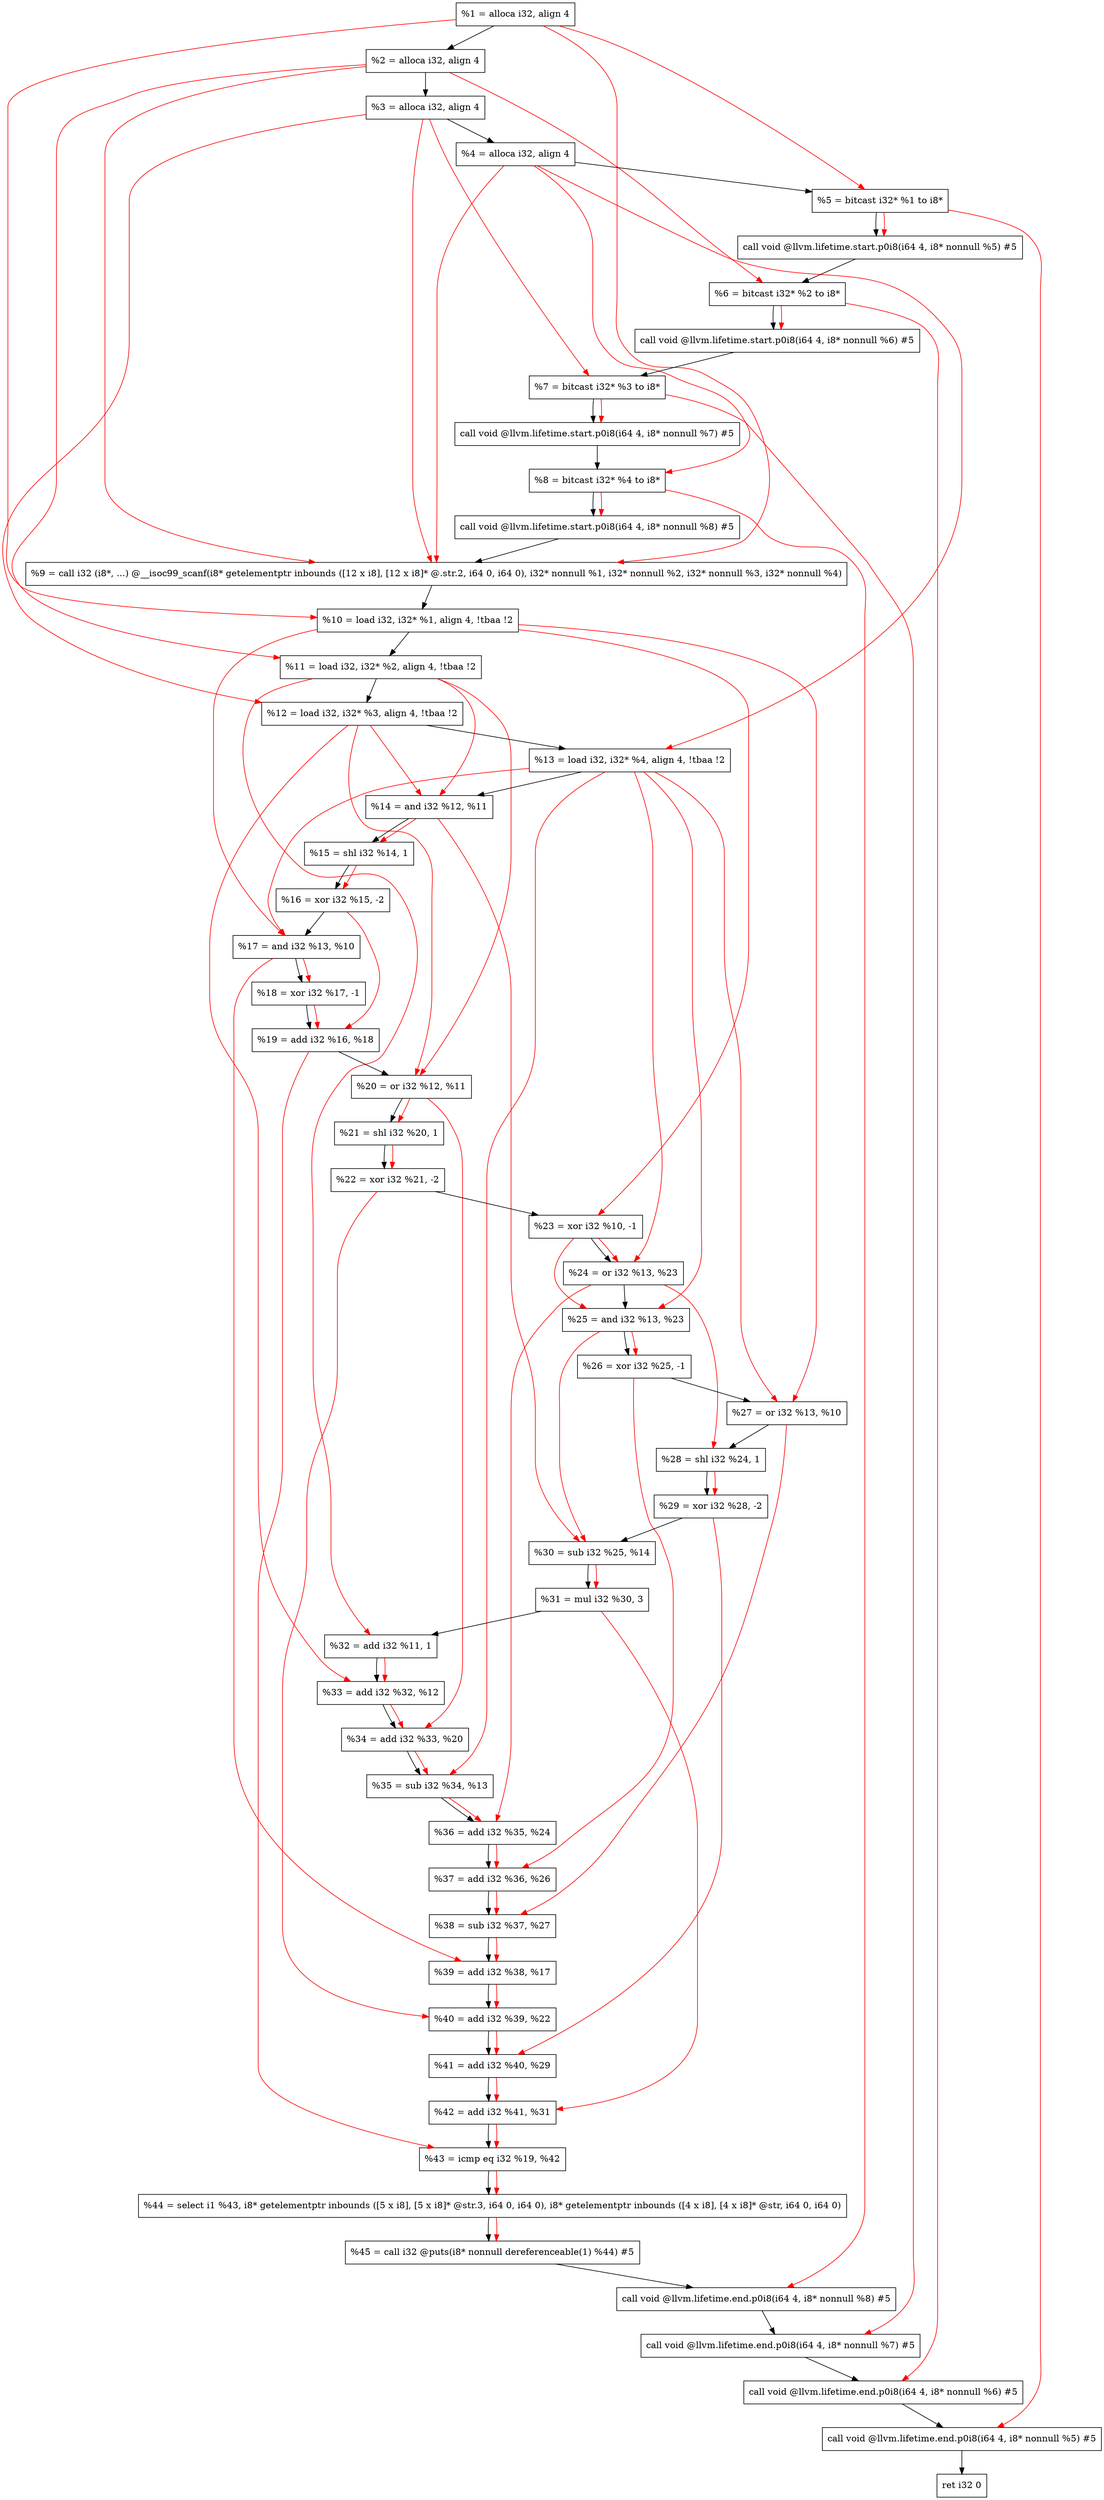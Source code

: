 digraph "DFG for'main' function" {
	Node0x205e548[shape=record, label="  %1 = alloca i32, align 4"];
	Node0x205e5c8[shape=record, label="  %2 = alloca i32, align 4"];
	Node0x205e658[shape=record, label="  %3 = alloca i32, align 4"];
	Node0x205e6b8[shape=record, label="  %4 = alloca i32, align 4"];
	Node0x205e768[shape=record, label="  %5 = bitcast i32* %1 to i8*"];
	Node0x205eb98[shape=record, label="  call void @llvm.lifetime.start.p0i8(i64 4, i8* nonnull %5) #5"];
	Node0x205ec78[shape=record, label="  %6 = bitcast i32* %2 to i8*"];
	Node0x205ed78[shape=record, label="  call void @llvm.lifetime.start.p0i8(i64 4, i8* nonnull %6) #5"];
	Node0x205ee38[shape=record, label="  %7 = bitcast i32* %3 to i8*"];
	Node0x205eee8[shape=record, label="  call void @llvm.lifetime.start.p0i8(i64 4, i8* nonnull %7) #5"];
	Node0x205efa8[shape=record, label="  %8 = bitcast i32* %4 to i8*"];
	Node0x205f058[shape=record, label="  call void @llvm.lifetime.start.p0i8(i64 4, i8* nonnull %8) #5"];
	Node0x2059960[shape=record, label="  %9 = call i32 (i8*, ...) @__isoc99_scanf(i8* getelementptr inbounds ([12 x i8], [12 x i8]* @.str.2, i64 0, i64 0), i32* nonnull %1, i32* nonnull %2, i32* nonnull %3, i32* nonnull %4)"];
	Node0x205f258[shape=record, label="  %10 = load i32, i32* %1, align 4, !tbaa !2"];
	Node0x20601c8[shape=record, label="  %11 = load i32, i32* %2, align 4, !tbaa !2"];
	Node0x2060838[shape=record, label="  %12 = load i32, i32* %3, align 4, !tbaa !2"];
	Node0x2060898[shape=record, label="  %13 = load i32, i32* %4, align 4, !tbaa !2"];
	Node0x2060910[shape=record, label="  %14 = and i32 %12, %11"];
	Node0x2060980[shape=record, label="  %15 = shl i32 %14, 1"];
	Node0x20609f0[shape=record, label="  %16 = xor i32 %15, -2"];
	Node0x2060a60[shape=record, label="  %17 = and i32 %13, %10"];
	Node0x2060ad0[shape=record, label="  %18 = xor i32 %17, -1"];
	Node0x2060b40[shape=record, label="  %19 = add i32 %16, %18"];
	Node0x2060bb0[shape=record, label="  %20 = or i32 %12, %11"];
	Node0x2060c20[shape=record, label="  %21 = shl i32 %20, 1"];
	Node0x2060c90[shape=record, label="  %22 = xor i32 %21, -2"];
	Node0x2060d00[shape=record, label="  %23 = xor i32 %10, -1"];
	Node0x2060d70[shape=record, label="  %24 = or i32 %13, %23"];
	Node0x2060de0[shape=record, label="  %25 = and i32 %13, %23"];
	Node0x2060e50[shape=record, label="  %26 = xor i32 %25, -1"];
	Node0x2060ec0[shape=record, label="  %27 = or i32 %13, %10"];
	Node0x2060f30[shape=record, label="  %28 = shl i32 %24, 1"];
	Node0x2060fa0[shape=record, label="  %29 = xor i32 %28, -2"];
	Node0x2061010[shape=record, label="  %30 = sub i32 %25, %14"];
	Node0x2061080[shape=record, label="  %31 = mul i32 %30, 3"];
	Node0x20610f0[shape=record, label="  %32 = add i32 %11, 1"];
	Node0x2061160[shape=record, label="  %33 = add i32 %32, %12"];
	Node0x20611d0[shape=record, label="  %34 = add i32 %33, %20"];
	Node0x2061240[shape=record, label="  %35 = sub i32 %34, %13"];
	Node0x20612b0[shape=record, label="  %36 = add i32 %35, %24"];
	Node0x2061320[shape=record, label="  %37 = add i32 %36, %26"];
	Node0x2061390[shape=record, label="  %38 = sub i32 %37, %27"];
	Node0x2061400[shape=record, label="  %39 = add i32 %38, %17"];
	Node0x2061470[shape=record, label="  %40 = add i32 %39, %22"];
	Node0x20614e0[shape=record, label="  %41 = add i32 %40, %29"];
	Node0x2061550[shape=record, label="  %42 = add i32 %41, %31"];
	Node0x20615c0[shape=record, label="  %43 = icmp eq i32 %19, %42"];
	Node0x1ffe8b8[shape=record, label="  %44 = select i1 %43, i8* getelementptr inbounds ([5 x i8], [5 x i8]* @str.3, i64 0, i64 0), i8* getelementptr inbounds ([4 x i8], [4 x i8]* @str, i64 0, i64 0)"];
	Node0x2061650[shape=record, label="  %45 = call i32 @puts(i8* nonnull dereferenceable(1) %44) #5"];
	Node0x20618f8[shape=record, label="  call void @llvm.lifetime.end.p0i8(i64 4, i8* nonnull %8) #5"];
	Node0x2061a58[shape=record, label="  call void @llvm.lifetime.end.p0i8(i64 4, i8* nonnull %7) #5"];
	Node0x2061b68[shape=record, label="  call void @llvm.lifetime.end.p0i8(i64 4, i8* nonnull %6) #5"];
	Node0x2061c78[shape=record, label="  call void @llvm.lifetime.end.p0i8(i64 4, i8* nonnull %5) #5"];
	Node0x2061d38[shape=record, label="  ret i32 0"];
	Node0x205e548 -> Node0x205e5c8;
	Node0x205e5c8 -> Node0x205e658;
	Node0x205e658 -> Node0x205e6b8;
	Node0x205e6b8 -> Node0x205e768;
	Node0x205e768 -> Node0x205eb98;
	Node0x205eb98 -> Node0x205ec78;
	Node0x205ec78 -> Node0x205ed78;
	Node0x205ed78 -> Node0x205ee38;
	Node0x205ee38 -> Node0x205eee8;
	Node0x205eee8 -> Node0x205efa8;
	Node0x205efa8 -> Node0x205f058;
	Node0x205f058 -> Node0x2059960;
	Node0x2059960 -> Node0x205f258;
	Node0x205f258 -> Node0x20601c8;
	Node0x20601c8 -> Node0x2060838;
	Node0x2060838 -> Node0x2060898;
	Node0x2060898 -> Node0x2060910;
	Node0x2060910 -> Node0x2060980;
	Node0x2060980 -> Node0x20609f0;
	Node0x20609f0 -> Node0x2060a60;
	Node0x2060a60 -> Node0x2060ad0;
	Node0x2060ad0 -> Node0x2060b40;
	Node0x2060b40 -> Node0x2060bb0;
	Node0x2060bb0 -> Node0x2060c20;
	Node0x2060c20 -> Node0x2060c90;
	Node0x2060c90 -> Node0x2060d00;
	Node0x2060d00 -> Node0x2060d70;
	Node0x2060d70 -> Node0x2060de0;
	Node0x2060de0 -> Node0x2060e50;
	Node0x2060e50 -> Node0x2060ec0;
	Node0x2060ec0 -> Node0x2060f30;
	Node0x2060f30 -> Node0x2060fa0;
	Node0x2060fa0 -> Node0x2061010;
	Node0x2061010 -> Node0x2061080;
	Node0x2061080 -> Node0x20610f0;
	Node0x20610f0 -> Node0x2061160;
	Node0x2061160 -> Node0x20611d0;
	Node0x20611d0 -> Node0x2061240;
	Node0x2061240 -> Node0x20612b0;
	Node0x20612b0 -> Node0x2061320;
	Node0x2061320 -> Node0x2061390;
	Node0x2061390 -> Node0x2061400;
	Node0x2061400 -> Node0x2061470;
	Node0x2061470 -> Node0x20614e0;
	Node0x20614e0 -> Node0x2061550;
	Node0x2061550 -> Node0x20615c0;
	Node0x20615c0 -> Node0x1ffe8b8;
	Node0x1ffe8b8 -> Node0x2061650;
	Node0x2061650 -> Node0x20618f8;
	Node0x20618f8 -> Node0x2061a58;
	Node0x2061a58 -> Node0x2061b68;
	Node0x2061b68 -> Node0x2061c78;
	Node0x2061c78 -> Node0x2061d38;
edge [color=red]
	Node0x205e548 -> Node0x205e768;
	Node0x205e768 -> Node0x205eb98;
	Node0x205e5c8 -> Node0x205ec78;
	Node0x205ec78 -> Node0x205ed78;
	Node0x205e658 -> Node0x205ee38;
	Node0x205ee38 -> Node0x205eee8;
	Node0x205e6b8 -> Node0x205efa8;
	Node0x205efa8 -> Node0x205f058;
	Node0x205e548 -> Node0x2059960;
	Node0x205e5c8 -> Node0x2059960;
	Node0x205e658 -> Node0x2059960;
	Node0x205e6b8 -> Node0x2059960;
	Node0x205e548 -> Node0x205f258;
	Node0x205e5c8 -> Node0x20601c8;
	Node0x205e658 -> Node0x2060838;
	Node0x205e6b8 -> Node0x2060898;
	Node0x2060838 -> Node0x2060910;
	Node0x20601c8 -> Node0x2060910;
	Node0x2060910 -> Node0x2060980;
	Node0x2060980 -> Node0x20609f0;
	Node0x2060898 -> Node0x2060a60;
	Node0x205f258 -> Node0x2060a60;
	Node0x2060a60 -> Node0x2060ad0;
	Node0x20609f0 -> Node0x2060b40;
	Node0x2060ad0 -> Node0x2060b40;
	Node0x2060838 -> Node0x2060bb0;
	Node0x20601c8 -> Node0x2060bb0;
	Node0x2060bb0 -> Node0x2060c20;
	Node0x2060c20 -> Node0x2060c90;
	Node0x205f258 -> Node0x2060d00;
	Node0x2060898 -> Node0x2060d70;
	Node0x2060d00 -> Node0x2060d70;
	Node0x2060898 -> Node0x2060de0;
	Node0x2060d00 -> Node0x2060de0;
	Node0x2060de0 -> Node0x2060e50;
	Node0x2060898 -> Node0x2060ec0;
	Node0x205f258 -> Node0x2060ec0;
	Node0x2060d70 -> Node0x2060f30;
	Node0x2060f30 -> Node0x2060fa0;
	Node0x2060de0 -> Node0x2061010;
	Node0x2060910 -> Node0x2061010;
	Node0x2061010 -> Node0x2061080;
	Node0x20601c8 -> Node0x20610f0;
	Node0x20610f0 -> Node0x2061160;
	Node0x2060838 -> Node0x2061160;
	Node0x2061160 -> Node0x20611d0;
	Node0x2060bb0 -> Node0x20611d0;
	Node0x20611d0 -> Node0x2061240;
	Node0x2060898 -> Node0x2061240;
	Node0x2061240 -> Node0x20612b0;
	Node0x2060d70 -> Node0x20612b0;
	Node0x20612b0 -> Node0x2061320;
	Node0x2060e50 -> Node0x2061320;
	Node0x2061320 -> Node0x2061390;
	Node0x2060ec0 -> Node0x2061390;
	Node0x2061390 -> Node0x2061400;
	Node0x2060a60 -> Node0x2061400;
	Node0x2061400 -> Node0x2061470;
	Node0x2060c90 -> Node0x2061470;
	Node0x2061470 -> Node0x20614e0;
	Node0x2060fa0 -> Node0x20614e0;
	Node0x20614e0 -> Node0x2061550;
	Node0x2061080 -> Node0x2061550;
	Node0x2060b40 -> Node0x20615c0;
	Node0x2061550 -> Node0x20615c0;
	Node0x20615c0 -> Node0x1ffe8b8;
	Node0x1ffe8b8 -> Node0x2061650;
	Node0x205efa8 -> Node0x20618f8;
	Node0x205ee38 -> Node0x2061a58;
	Node0x205ec78 -> Node0x2061b68;
	Node0x205e768 -> Node0x2061c78;
}
